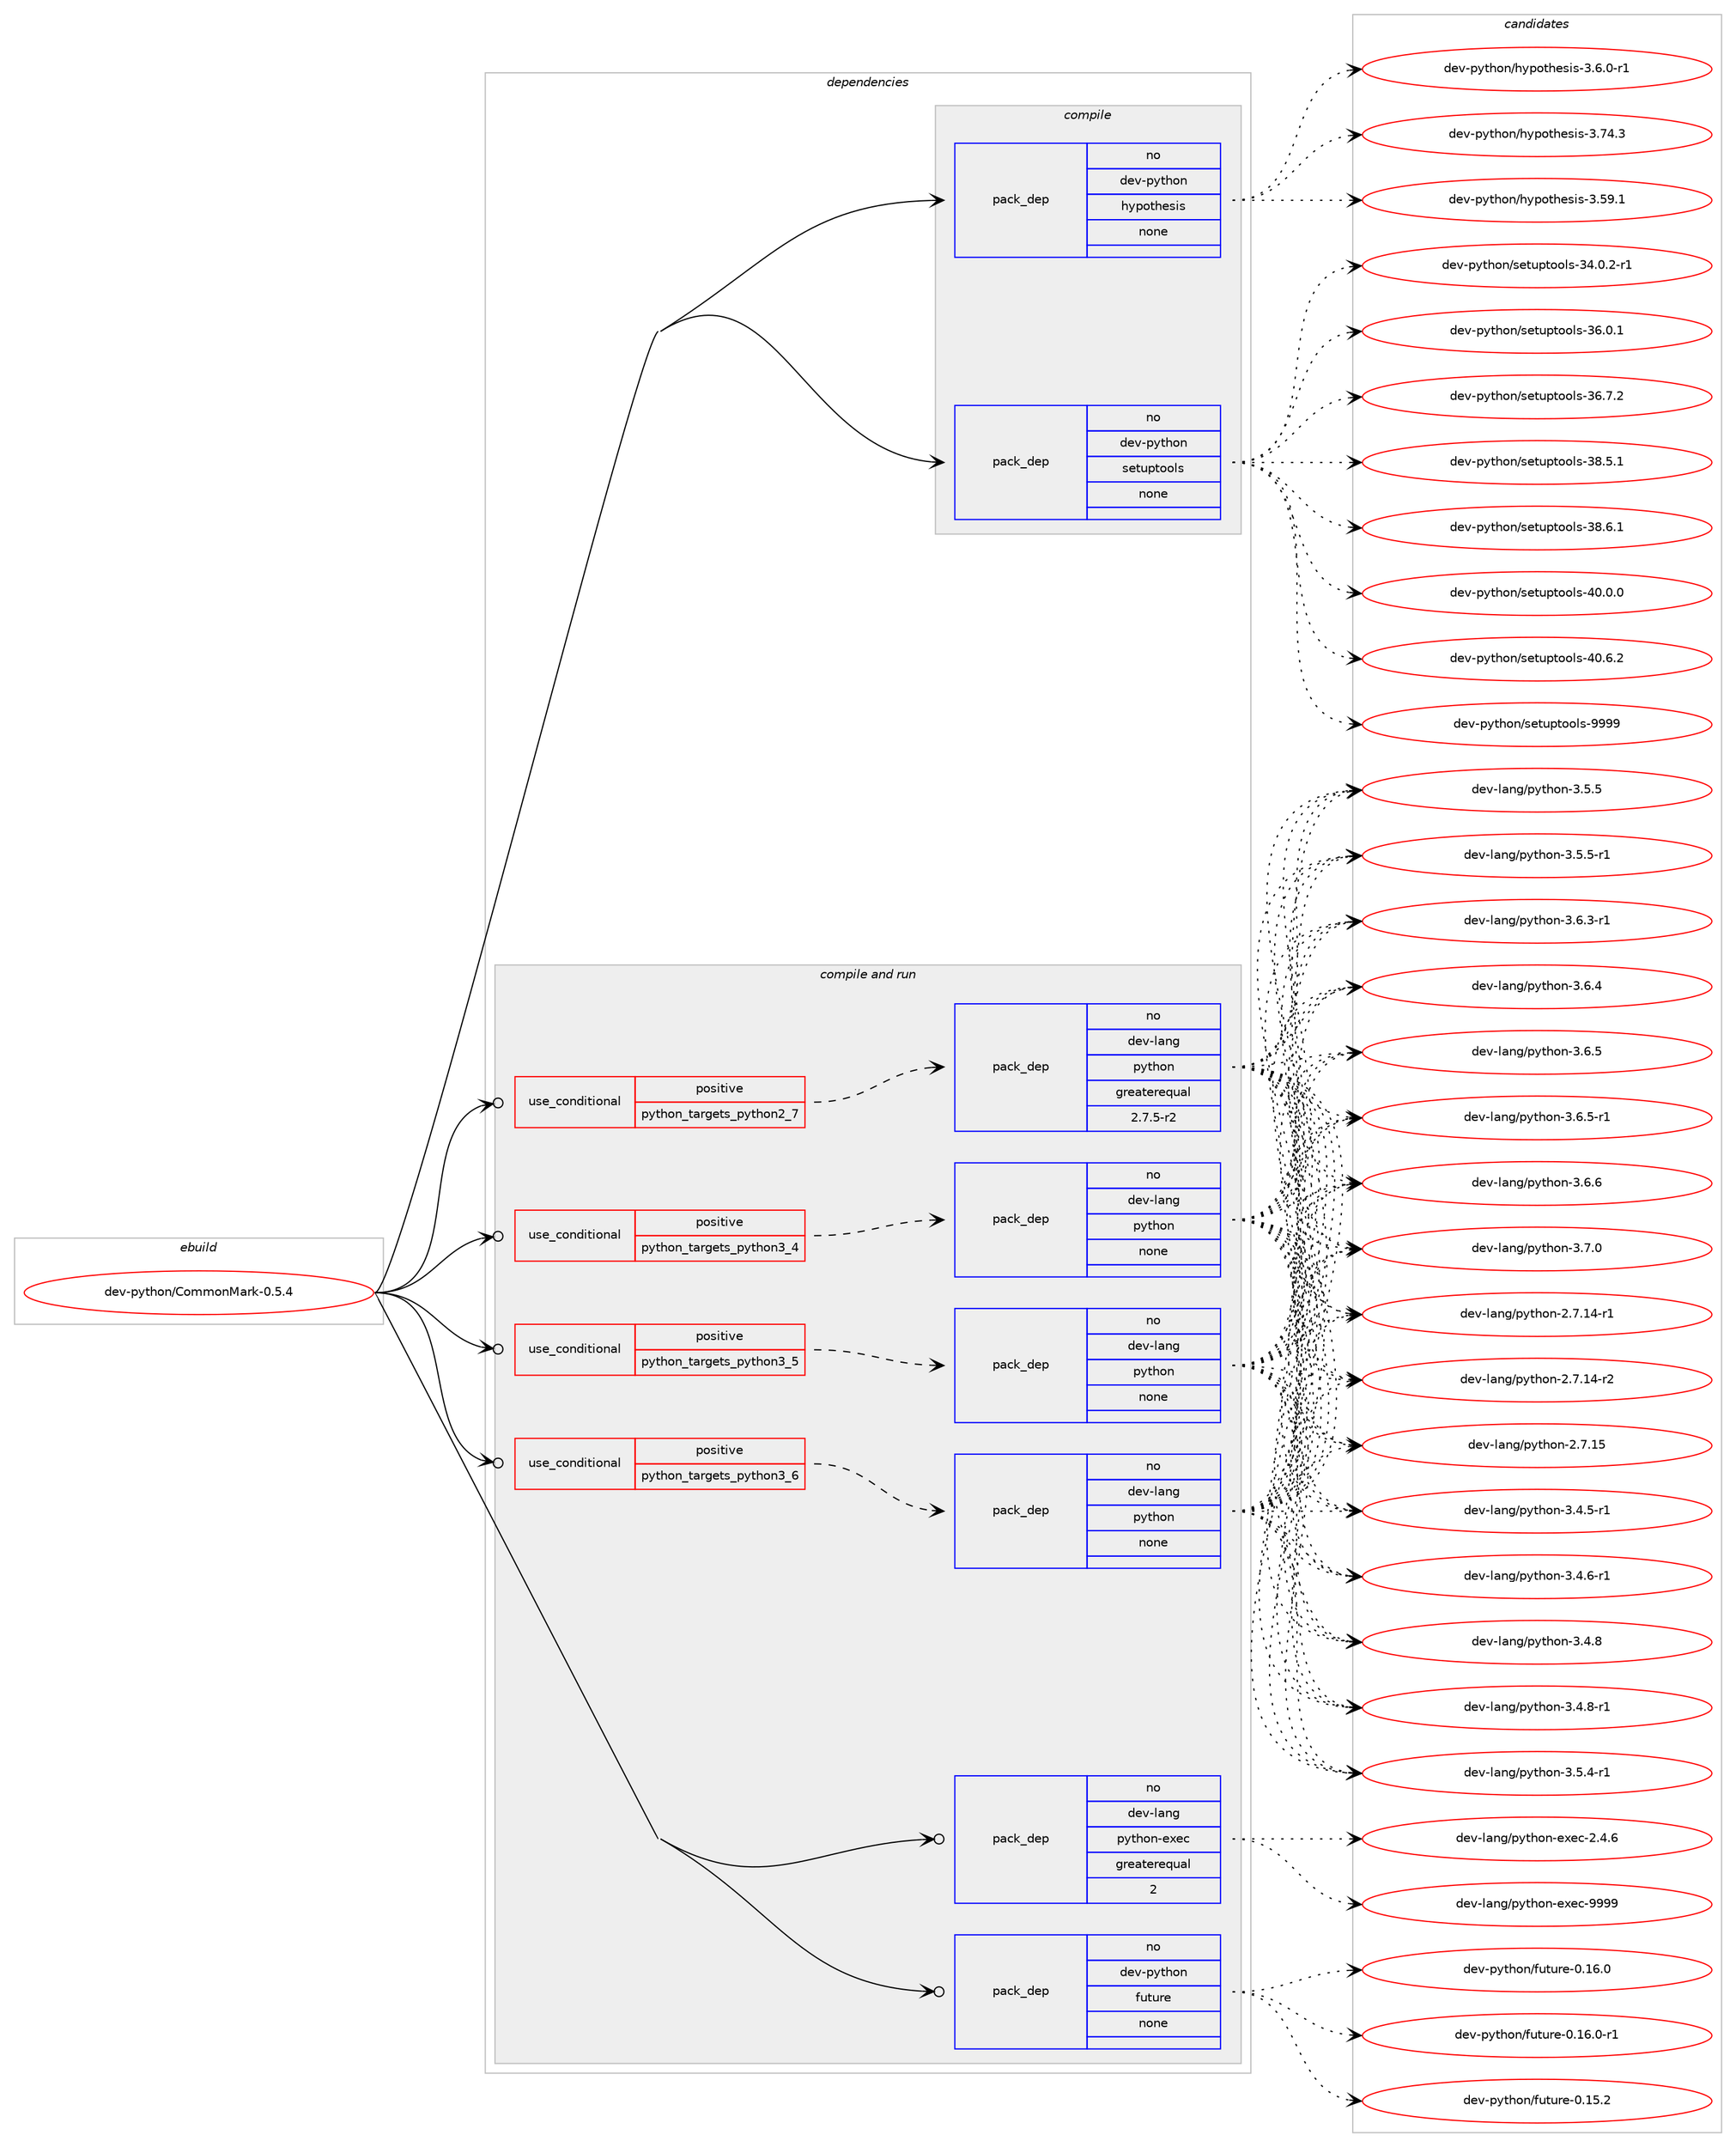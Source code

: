 digraph prolog {

# *************
# Graph options
# *************

newrank=true;
concentrate=true;
compound=true;
graph [rankdir=LR,fontname=Helvetica,fontsize=10,ranksep=1.5];#, ranksep=2.5, nodesep=0.2];
edge  [arrowhead=vee];
node  [fontname=Helvetica,fontsize=10];

# **********
# The ebuild
# **********

subgraph cluster_leftcol {
color=gray;
rank=same;
label=<<i>ebuild</i>>;
id [label="dev-python/CommonMark-0.5.4", color=red, width=4, href="../dev-python/CommonMark-0.5.4.svg"];
}

# ****************
# The dependencies
# ****************

subgraph cluster_midcol {
color=gray;
label=<<i>dependencies</i>>;
subgraph cluster_compile {
fillcolor="#eeeeee";
style=filled;
label=<<i>compile</i>>;
subgraph pack1 {
dependency1 [label=<<TABLE BORDER="0" CELLBORDER="1" CELLSPACING="0" CELLPADDING="4" WIDTH="220"><TR><TD ROWSPAN="6" CELLPADDING="30">pack_dep</TD></TR><TR><TD WIDTH="110">no</TD></TR><TR><TD>dev-python</TD></TR><TR><TD>hypothesis</TD></TR><TR><TD>none</TD></TR><TR><TD></TD></TR></TABLE>>, shape=none, color=blue];
}
id:e -> dependency1:w [weight=20,style="solid",arrowhead="vee"];
subgraph pack2 {
dependency2 [label=<<TABLE BORDER="0" CELLBORDER="1" CELLSPACING="0" CELLPADDING="4" WIDTH="220"><TR><TD ROWSPAN="6" CELLPADDING="30">pack_dep</TD></TR><TR><TD WIDTH="110">no</TD></TR><TR><TD>dev-python</TD></TR><TR><TD>setuptools</TD></TR><TR><TD>none</TD></TR><TR><TD></TD></TR></TABLE>>, shape=none, color=blue];
}
id:e -> dependency2:w [weight=20,style="solid",arrowhead="vee"];
}
subgraph cluster_compileandrun {
fillcolor="#eeeeee";
style=filled;
label=<<i>compile and run</i>>;
subgraph cond1 {
dependency3 [label=<<TABLE BORDER="0" CELLBORDER="1" CELLSPACING="0" CELLPADDING="4"><TR><TD ROWSPAN="3" CELLPADDING="10">use_conditional</TD></TR><TR><TD>positive</TD></TR><TR><TD>python_targets_python2_7</TD></TR></TABLE>>, shape=none, color=red];
subgraph pack3 {
dependency4 [label=<<TABLE BORDER="0" CELLBORDER="1" CELLSPACING="0" CELLPADDING="4" WIDTH="220"><TR><TD ROWSPAN="6" CELLPADDING="30">pack_dep</TD></TR><TR><TD WIDTH="110">no</TD></TR><TR><TD>dev-lang</TD></TR><TR><TD>python</TD></TR><TR><TD>greaterequal</TD></TR><TR><TD>2.7.5-r2</TD></TR></TABLE>>, shape=none, color=blue];
}
dependency3:e -> dependency4:w [weight=20,style="dashed",arrowhead="vee"];
}
id:e -> dependency3:w [weight=20,style="solid",arrowhead="odotvee"];
subgraph cond2 {
dependency5 [label=<<TABLE BORDER="0" CELLBORDER="1" CELLSPACING="0" CELLPADDING="4"><TR><TD ROWSPAN="3" CELLPADDING="10">use_conditional</TD></TR><TR><TD>positive</TD></TR><TR><TD>python_targets_python3_4</TD></TR></TABLE>>, shape=none, color=red];
subgraph pack4 {
dependency6 [label=<<TABLE BORDER="0" CELLBORDER="1" CELLSPACING="0" CELLPADDING="4" WIDTH="220"><TR><TD ROWSPAN="6" CELLPADDING="30">pack_dep</TD></TR><TR><TD WIDTH="110">no</TD></TR><TR><TD>dev-lang</TD></TR><TR><TD>python</TD></TR><TR><TD>none</TD></TR><TR><TD></TD></TR></TABLE>>, shape=none, color=blue];
}
dependency5:e -> dependency6:w [weight=20,style="dashed",arrowhead="vee"];
}
id:e -> dependency5:w [weight=20,style="solid",arrowhead="odotvee"];
subgraph cond3 {
dependency7 [label=<<TABLE BORDER="0" CELLBORDER="1" CELLSPACING="0" CELLPADDING="4"><TR><TD ROWSPAN="3" CELLPADDING="10">use_conditional</TD></TR><TR><TD>positive</TD></TR><TR><TD>python_targets_python3_5</TD></TR></TABLE>>, shape=none, color=red];
subgraph pack5 {
dependency8 [label=<<TABLE BORDER="0" CELLBORDER="1" CELLSPACING="0" CELLPADDING="4" WIDTH="220"><TR><TD ROWSPAN="6" CELLPADDING="30">pack_dep</TD></TR><TR><TD WIDTH="110">no</TD></TR><TR><TD>dev-lang</TD></TR><TR><TD>python</TD></TR><TR><TD>none</TD></TR><TR><TD></TD></TR></TABLE>>, shape=none, color=blue];
}
dependency7:e -> dependency8:w [weight=20,style="dashed",arrowhead="vee"];
}
id:e -> dependency7:w [weight=20,style="solid",arrowhead="odotvee"];
subgraph cond4 {
dependency9 [label=<<TABLE BORDER="0" CELLBORDER="1" CELLSPACING="0" CELLPADDING="4"><TR><TD ROWSPAN="3" CELLPADDING="10">use_conditional</TD></TR><TR><TD>positive</TD></TR><TR><TD>python_targets_python3_6</TD></TR></TABLE>>, shape=none, color=red];
subgraph pack6 {
dependency10 [label=<<TABLE BORDER="0" CELLBORDER="1" CELLSPACING="0" CELLPADDING="4" WIDTH="220"><TR><TD ROWSPAN="6" CELLPADDING="30">pack_dep</TD></TR><TR><TD WIDTH="110">no</TD></TR><TR><TD>dev-lang</TD></TR><TR><TD>python</TD></TR><TR><TD>none</TD></TR><TR><TD></TD></TR></TABLE>>, shape=none, color=blue];
}
dependency9:e -> dependency10:w [weight=20,style="dashed",arrowhead="vee"];
}
id:e -> dependency9:w [weight=20,style="solid",arrowhead="odotvee"];
subgraph pack7 {
dependency11 [label=<<TABLE BORDER="0" CELLBORDER="1" CELLSPACING="0" CELLPADDING="4" WIDTH="220"><TR><TD ROWSPAN="6" CELLPADDING="30">pack_dep</TD></TR><TR><TD WIDTH="110">no</TD></TR><TR><TD>dev-lang</TD></TR><TR><TD>python-exec</TD></TR><TR><TD>greaterequal</TD></TR><TR><TD>2</TD></TR></TABLE>>, shape=none, color=blue];
}
id:e -> dependency11:w [weight=20,style="solid",arrowhead="odotvee"];
subgraph pack8 {
dependency12 [label=<<TABLE BORDER="0" CELLBORDER="1" CELLSPACING="0" CELLPADDING="4" WIDTH="220"><TR><TD ROWSPAN="6" CELLPADDING="30">pack_dep</TD></TR><TR><TD WIDTH="110">no</TD></TR><TR><TD>dev-python</TD></TR><TR><TD>future</TD></TR><TR><TD>none</TD></TR><TR><TD></TD></TR></TABLE>>, shape=none, color=blue];
}
id:e -> dependency12:w [weight=20,style="solid",arrowhead="odotvee"];
}
subgraph cluster_run {
fillcolor="#eeeeee";
style=filled;
label=<<i>run</i>>;
}
}

# **************
# The candidates
# **************

subgraph cluster_choices {
rank=same;
color=gray;
label=<<i>candidates</i>>;

subgraph choice1 {
color=black;
nodesep=1;
choice100101118451121211161041111104710412111211111610410111510511545514653574649 [label="dev-python/hypothesis-3.59.1", color=red, width=4,href="../dev-python/hypothesis-3.59.1.svg"];
choice10010111845112121116104111110471041211121111161041011151051154551465446484511449 [label="dev-python/hypothesis-3.6.0-r1", color=red, width=4,href="../dev-python/hypothesis-3.6.0-r1.svg"];
choice100101118451121211161041111104710412111211111610410111510511545514655524651 [label="dev-python/hypothesis-3.74.3", color=red, width=4,href="../dev-python/hypothesis-3.74.3.svg"];
dependency1:e -> choice100101118451121211161041111104710412111211111610410111510511545514653574649:w [style=dotted,weight="100"];
dependency1:e -> choice10010111845112121116104111110471041211121111161041011151051154551465446484511449:w [style=dotted,weight="100"];
dependency1:e -> choice100101118451121211161041111104710412111211111610410111510511545514655524651:w [style=dotted,weight="100"];
}
subgraph choice2 {
color=black;
nodesep=1;
choice1001011184511212111610411111047115101116117112116111111108115455152464846504511449 [label="dev-python/setuptools-34.0.2-r1", color=red, width=4,href="../dev-python/setuptools-34.0.2-r1.svg"];
choice100101118451121211161041111104711510111611711211611111110811545515446484649 [label="dev-python/setuptools-36.0.1", color=red, width=4,href="../dev-python/setuptools-36.0.1.svg"];
choice100101118451121211161041111104711510111611711211611111110811545515446554650 [label="dev-python/setuptools-36.7.2", color=red, width=4,href="../dev-python/setuptools-36.7.2.svg"];
choice100101118451121211161041111104711510111611711211611111110811545515646534649 [label="dev-python/setuptools-38.5.1", color=red, width=4,href="../dev-python/setuptools-38.5.1.svg"];
choice100101118451121211161041111104711510111611711211611111110811545515646544649 [label="dev-python/setuptools-38.6.1", color=red, width=4,href="../dev-python/setuptools-38.6.1.svg"];
choice100101118451121211161041111104711510111611711211611111110811545524846484648 [label="dev-python/setuptools-40.0.0", color=red, width=4,href="../dev-python/setuptools-40.0.0.svg"];
choice100101118451121211161041111104711510111611711211611111110811545524846544650 [label="dev-python/setuptools-40.6.2", color=red, width=4,href="../dev-python/setuptools-40.6.2.svg"];
choice10010111845112121116104111110471151011161171121161111111081154557575757 [label="dev-python/setuptools-9999", color=red, width=4,href="../dev-python/setuptools-9999.svg"];
dependency2:e -> choice1001011184511212111610411111047115101116117112116111111108115455152464846504511449:w [style=dotted,weight="100"];
dependency2:e -> choice100101118451121211161041111104711510111611711211611111110811545515446484649:w [style=dotted,weight="100"];
dependency2:e -> choice100101118451121211161041111104711510111611711211611111110811545515446554650:w [style=dotted,weight="100"];
dependency2:e -> choice100101118451121211161041111104711510111611711211611111110811545515646534649:w [style=dotted,weight="100"];
dependency2:e -> choice100101118451121211161041111104711510111611711211611111110811545515646544649:w [style=dotted,weight="100"];
dependency2:e -> choice100101118451121211161041111104711510111611711211611111110811545524846484648:w [style=dotted,weight="100"];
dependency2:e -> choice100101118451121211161041111104711510111611711211611111110811545524846544650:w [style=dotted,weight="100"];
dependency2:e -> choice10010111845112121116104111110471151011161171121161111111081154557575757:w [style=dotted,weight="100"];
}
subgraph choice3 {
color=black;
nodesep=1;
choice100101118451089711010347112121116104111110455046554649524511449 [label="dev-lang/python-2.7.14-r1", color=red, width=4,href="../dev-lang/python-2.7.14-r1.svg"];
choice100101118451089711010347112121116104111110455046554649524511450 [label="dev-lang/python-2.7.14-r2", color=red, width=4,href="../dev-lang/python-2.7.14-r2.svg"];
choice10010111845108971101034711212111610411111045504655464953 [label="dev-lang/python-2.7.15", color=red, width=4,href="../dev-lang/python-2.7.15.svg"];
choice1001011184510897110103471121211161041111104551465246534511449 [label="dev-lang/python-3.4.5-r1", color=red, width=4,href="../dev-lang/python-3.4.5-r1.svg"];
choice1001011184510897110103471121211161041111104551465246544511449 [label="dev-lang/python-3.4.6-r1", color=red, width=4,href="../dev-lang/python-3.4.6-r1.svg"];
choice100101118451089711010347112121116104111110455146524656 [label="dev-lang/python-3.4.8", color=red, width=4,href="../dev-lang/python-3.4.8.svg"];
choice1001011184510897110103471121211161041111104551465246564511449 [label="dev-lang/python-3.4.8-r1", color=red, width=4,href="../dev-lang/python-3.4.8-r1.svg"];
choice1001011184510897110103471121211161041111104551465346524511449 [label="dev-lang/python-3.5.4-r1", color=red, width=4,href="../dev-lang/python-3.5.4-r1.svg"];
choice100101118451089711010347112121116104111110455146534653 [label="dev-lang/python-3.5.5", color=red, width=4,href="../dev-lang/python-3.5.5.svg"];
choice1001011184510897110103471121211161041111104551465346534511449 [label="dev-lang/python-3.5.5-r1", color=red, width=4,href="../dev-lang/python-3.5.5-r1.svg"];
choice1001011184510897110103471121211161041111104551465446514511449 [label="dev-lang/python-3.6.3-r1", color=red, width=4,href="../dev-lang/python-3.6.3-r1.svg"];
choice100101118451089711010347112121116104111110455146544652 [label="dev-lang/python-3.6.4", color=red, width=4,href="../dev-lang/python-3.6.4.svg"];
choice100101118451089711010347112121116104111110455146544653 [label="dev-lang/python-3.6.5", color=red, width=4,href="../dev-lang/python-3.6.5.svg"];
choice1001011184510897110103471121211161041111104551465446534511449 [label="dev-lang/python-3.6.5-r1", color=red, width=4,href="../dev-lang/python-3.6.5-r1.svg"];
choice100101118451089711010347112121116104111110455146544654 [label="dev-lang/python-3.6.6", color=red, width=4,href="../dev-lang/python-3.6.6.svg"];
choice100101118451089711010347112121116104111110455146554648 [label="dev-lang/python-3.7.0", color=red, width=4,href="../dev-lang/python-3.7.0.svg"];
dependency4:e -> choice100101118451089711010347112121116104111110455046554649524511449:w [style=dotted,weight="100"];
dependency4:e -> choice100101118451089711010347112121116104111110455046554649524511450:w [style=dotted,weight="100"];
dependency4:e -> choice10010111845108971101034711212111610411111045504655464953:w [style=dotted,weight="100"];
dependency4:e -> choice1001011184510897110103471121211161041111104551465246534511449:w [style=dotted,weight="100"];
dependency4:e -> choice1001011184510897110103471121211161041111104551465246544511449:w [style=dotted,weight="100"];
dependency4:e -> choice100101118451089711010347112121116104111110455146524656:w [style=dotted,weight="100"];
dependency4:e -> choice1001011184510897110103471121211161041111104551465246564511449:w [style=dotted,weight="100"];
dependency4:e -> choice1001011184510897110103471121211161041111104551465346524511449:w [style=dotted,weight="100"];
dependency4:e -> choice100101118451089711010347112121116104111110455146534653:w [style=dotted,weight="100"];
dependency4:e -> choice1001011184510897110103471121211161041111104551465346534511449:w [style=dotted,weight="100"];
dependency4:e -> choice1001011184510897110103471121211161041111104551465446514511449:w [style=dotted,weight="100"];
dependency4:e -> choice100101118451089711010347112121116104111110455146544652:w [style=dotted,weight="100"];
dependency4:e -> choice100101118451089711010347112121116104111110455146544653:w [style=dotted,weight="100"];
dependency4:e -> choice1001011184510897110103471121211161041111104551465446534511449:w [style=dotted,weight="100"];
dependency4:e -> choice100101118451089711010347112121116104111110455146544654:w [style=dotted,weight="100"];
dependency4:e -> choice100101118451089711010347112121116104111110455146554648:w [style=dotted,weight="100"];
}
subgraph choice4 {
color=black;
nodesep=1;
choice100101118451089711010347112121116104111110455046554649524511449 [label="dev-lang/python-2.7.14-r1", color=red, width=4,href="../dev-lang/python-2.7.14-r1.svg"];
choice100101118451089711010347112121116104111110455046554649524511450 [label="dev-lang/python-2.7.14-r2", color=red, width=4,href="../dev-lang/python-2.7.14-r2.svg"];
choice10010111845108971101034711212111610411111045504655464953 [label="dev-lang/python-2.7.15", color=red, width=4,href="../dev-lang/python-2.7.15.svg"];
choice1001011184510897110103471121211161041111104551465246534511449 [label="dev-lang/python-3.4.5-r1", color=red, width=4,href="../dev-lang/python-3.4.5-r1.svg"];
choice1001011184510897110103471121211161041111104551465246544511449 [label="dev-lang/python-3.4.6-r1", color=red, width=4,href="../dev-lang/python-3.4.6-r1.svg"];
choice100101118451089711010347112121116104111110455146524656 [label="dev-lang/python-3.4.8", color=red, width=4,href="../dev-lang/python-3.4.8.svg"];
choice1001011184510897110103471121211161041111104551465246564511449 [label="dev-lang/python-3.4.8-r1", color=red, width=4,href="../dev-lang/python-3.4.8-r1.svg"];
choice1001011184510897110103471121211161041111104551465346524511449 [label="dev-lang/python-3.5.4-r1", color=red, width=4,href="../dev-lang/python-3.5.4-r1.svg"];
choice100101118451089711010347112121116104111110455146534653 [label="dev-lang/python-3.5.5", color=red, width=4,href="../dev-lang/python-3.5.5.svg"];
choice1001011184510897110103471121211161041111104551465346534511449 [label="dev-lang/python-3.5.5-r1", color=red, width=4,href="../dev-lang/python-3.5.5-r1.svg"];
choice1001011184510897110103471121211161041111104551465446514511449 [label="dev-lang/python-3.6.3-r1", color=red, width=4,href="../dev-lang/python-3.6.3-r1.svg"];
choice100101118451089711010347112121116104111110455146544652 [label="dev-lang/python-3.6.4", color=red, width=4,href="../dev-lang/python-3.6.4.svg"];
choice100101118451089711010347112121116104111110455146544653 [label="dev-lang/python-3.6.5", color=red, width=4,href="../dev-lang/python-3.6.5.svg"];
choice1001011184510897110103471121211161041111104551465446534511449 [label="dev-lang/python-3.6.5-r1", color=red, width=4,href="../dev-lang/python-3.6.5-r1.svg"];
choice100101118451089711010347112121116104111110455146544654 [label="dev-lang/python-3.6.6", color=red, width=4,href="../dev-lang/python-3.6.6.svg"];
choice100101118451089711010347112121116104111110455146554648 [label="dev-lang/python-3.7.0", color=red, width=4,href="../dev-lang/python-3.7.0.svg"];
dependency6:e -> choice100101118451089711010347112121116104111110455046554649524511449:w [style=dotted,weight="100"];
dependency6:e -> choice100101118451089711010347112121116104111110455046554649524511450:w [style=dotted,weight="100"];
dependency6:e -> choice10010111845108971101034711212111610411111045504655464953:w [style=dotted,weight="100"];
dependency6:e -> choice1001011184510897110103471121211161041111104551465246534511449:w [style=dotted,weight="100"];
dependency6:e -> choice1001011184510897110103471121211161041111104551465246544511449:w [style=dotted,weight="100"];
dependency6:e -> choice100101118451089711010347112121116104111110455146524656:w [style=dotted,weight="100"];
dependency6:e -> choice1001011184510897110103471121211161041111104551465246564511449:w [style=dotted,weight="100"];
dependency6:e -> choice1001011184510897110103471121211161041111104551465346524511449:w [style=dotted,weight="100"];
dependency6:e -> choice100101118451089711010347112121116104111110455146534653:w [style=dotted,weight="100"];
dependency6:e -> choice1001011184510897110103471121211161041111104551465346534511449:w [style=dotted,weight="100"];
dependency6:e -> choice1001011184510897110103471121211161041111104551465446514511449:w [style=dotted,weight="100"];
dependency6:e -> choice100101118451089711010347112121116104111110455146544652:w [style=dotted,weight="100"];
dependency6:e -> choice100101118451089711010347112121116104111110455146544653:w [style=dotted,weight="100"];
dependency6:e -> choice1001011184510897110103471121211161041111104551465446534511449:w [style=dotted,weight="100"];
dependency6:e -> choice100101118451089711010347112121116104111110455146544654:w [style=dotted,weight="100"];
dependency6:e -> choice100101118451089711010347112121116104111110455146554648:w [style=dotted,weight="100"];
}
subgraph choice5 {
color=black;
nodesep=1;
choice100101118451089711010347112121116104111110455046554649524511449 [label="dev-lang/python-2.7.14-r1", color=red, width=4,href="../dev-lang/python-2.7.14-r1.svg"];
choice100101118451089711010347112121116104111110455046554649524511450 [label="dev-lang/python-2.7.14-r2", color=red, width=4,href="../dev-lang/python-2.7.14-r2.svg"];
choice10010111845108971101034711212111610411111045504655464953 [label="dev-lang/python-2.7.15", color=red, width=4,href="../dev-lang/python-2.7.15.svg"];
choice1001011184510897110103471121211161041111104551465246534511449 [label="dev-lang/python-3.4.5-r1", color=red, width=4,href="../dev-lang/python-3.4.5-r1.svg"];
choice1001011184510897110103471121211161041111104551465246544511449 [label="dev-lang/python-3.4.6-r1", color=red, width=4,href="../dev-lang/python-3.4.6-r1.svg"];
choice100101118451089711010347112121116104111110455146524656 [label="dev-lang/python-3.4.8", color=red, width=4,href="../dev-lang/python-3.4.8.svg"];
choice1001011184510897110103471121211161041111104551465246564511449 [label="dev-lang/python-3.4.8-r1", color=red, width=4,href="../dev-lang/python-3.4.8-r1.svg"];
choice1001011184510897110103471121211161041111104551465346524511449 [label="dev-lang/python-3.5.4-r1", color=red, width=4,href="../dev-lang/python-3.5.4-r1.svg"];
choice100101118451089711010347112121116104111110455146534653 [label="dev-lang/python-3.5.5", color=red, width=4,href="../dev-lang/python-3.5.5.svg"];
choice1001011184510897110103471121211161041111104551465346534511449 [label="dev-lang/python-3.5.5-r1", color=red, width=4,href="../dev-lang/python-3.5.5-r1.svg"];
choice1001011184510897110103471121211161041111104551465446514511449 [label="dev-lang/python-3.6.3-r1", color=red, width=4,href="../dev-lang/python-3.6.3-r1.svg"];
choice100101118451089711010347112121116104111110455146544652 [label="dev-lang/python-3.6.4", color=red, width=4,href="../dev-lang/python-3.6.4.svg"];
choice100101118451089711010347112121116104111110455146544653 [label="dev-lang/python-3.6.5", color=red, width=4,href="../dev-lang/python-3.6.5.svg"];
choice1001011184510897110103471121211161041111104551465446534511449 [label="dev-lang/python-3.6.5-r1", color=red, width=4,href="../dev-lang/python-3.6.5-r1.svg"];
choice100101118451089711010347112121116104111110455146544654 [label="dev-lang/python-3.6.6", color=red, width=4,href="../dev-lang/python-3.6.6.svg"];
choice100101118451089711010347112121116104111110455146554648 [label="dev-lang/python-3.7.0", color=red, width=4,href="../dev-lang/python-3.7.0.svg"];
dependency8:e -> choice100101118451089711010347112121116104111110455046554649524511449:w [style=dotted,weight="100"];
dependency8:e -> choice100101118451089711010347112121116104111110455046554649524511450:w [style=dotted,weight="100"];
dependency8:e -> choice10010111845108971101034711212111610411111045504655464953:w [style=dotted,weight="100"];
dependency8:e -> choice1001011184510897110103471121211161041111104551465246534511449:w [style=dotted,weight="100"];
dependency8:e -> choice1001011184510897110103471121211161041111104551465246544511449:w [style=dotted,weight="100"];
dependency8:e -> choice100101118451089711010347112121116104111110455146524656:w [style=dotted,weight="100"];
dependency8:e -> choice1001011184510897110103471121211161041111104551465246564511449:w [style=dotted,weight="100"];
dependency8:e -> choice1001011184510897110103471121211161041111104551465346524511449:w [style=dotted,weight="100"];
dependency8:e -> choice100101118451089711010347112121116104111110455146534653:w [style=dotted,weight="100"];
dependency8:e -> choice1001011184510897110103471121211161041111104551465346534511449:w [style=dotted,weight="100"];
dependency8:e -> choice1001011184510897110103471121211161041111104551465446514511449:w [style=dotted,weight="100"];
dependency8:e -> choice100101118451089711010347112121116104111110455146544652:w [style=dotted,weight="100"];
dependency8:e -> choice100101118451089711010347112121116104111110455146544653:w [style=dotted,weight="100"];
dependency8:e -> choice1001011184510897110103471121211161041111104551465446534511449:w [style=dotted,weight="100"];
dependency8:e -> choice100101118451089711010347112121116104111110455146544654:w [style=dotted,weight="100"];
dependency8:e -> choice100101118451089711010347112121116104111110455146554648:w [style=dotted,weight="100"];
}
subgraph choice6 {
color=black;
nodesep=1;
choice100101118451089711010347112121116104111110455046554649524511449 [label="dev-lang/python-2.7.14-r1", color=red, width=4,href="../dev-lang/python-2.7.14-r1.svg"];
choice100101118451089711010347112121116104111110455046554649524511450 [label="dev-lang/python-2.7.14-r2", color=red, width=4,href="../dev-lang/python-2.7.14-r2.svg"];
choice10010111845108971101034711212111610411111045504655464953 [label="dev-lang/python-2.7.15", color=red, width=4,href="../dev-lang/python-2.7.15.svg"];
choice1001011184510897110103471121211161041111104551465246534511449 [label="dev-lang/python-3.4.5-r1", color=red, width=4,href="../dev-lang/python-3.4.5-r1.svg"];
choice1001011184510897110103471121211161041111104551465246544511449 [label="dev-lang/python-3.4.6-r1", color=red, width=4,href="../dev-lang/python-3.4.6-r1.svg"];
choice100101118451089711010347112121116104111110455146524656 [label="dev-lang/python-3.4.8", color=red, width=4,href="../dev-lang/python-3.4.8.svg"];
choice1001011184510897110103471121211161041111104551465246564511449 [label="dev-lang/python-3.4.8-r1", color=red, width=4,href="../dev-lang/python-3.4.8-r1.svg"];
choice1001011184510897110103471121211161041111104551465346524511449 [label="dev-lang/python-3.5.4-r1", color=red, width=4,href="../dev-lang/python-3.5.4-r1.svg"];
choice100101118451089711010347112121116104111110455146534653 [label="dev-lang/python-3.5.5", color=red, width=4,href="../dev-lang/python-3.5.5.svg"];
choice1001011184510897110103471121211161041111104551465346534511449 [label="dev-lang/python-3.5.5-r1", color=red, width=4,href="../dev-lang/python-3.5.5-r1.svg"];
choice1001011184510897110103471121211161041111104551465446514511449 [label="dev-lang/python-3.6.3-r1", color=red, width=4,href="../dev-lang/python-3.6.3-r1.svg"];
choice100101118451089711010347112121116104111110455146544652 [label="dev-lang/python-3.6.4", color=red, width=4,href="../dev-lang/python-3.6.4.svg"];
choice100101118451089711010347112121116104111110455146544653 [label="dev-lang/python-3.6.5", color=red, width=4,href="../dev-lang/python-3.6.5.svg"];
choice1001011184510897110103471121211161041111104551465446534511449 [label="dev-lang/python-3.6.5-r1", color=red, width=4,href="../dev-lang/python-3.6.5-r1.svg"];
choice100101118451089711010347112121116104111110455146544654 [label="dev-lang/python-3.6.6", color=red, width=4,href="../dev-lang/python-3.6.6.svg"];
choice100101118451089711010347112121116104111110455146554648 [label="dev-lang/python-3.7.0", color=red, width=4,href="../dev-lang/python-3.7.0.svg"];
dependency10:e -> choice100101118451089711010347112121116104111110455046554649524511449:w [style=dotted,weight="100"];
dependency10:e -> choice100101118451089711010347112121116104111110455046554649524511450:w [style=dotted,weight="100"];
dependency10:e -> choice10010111845108971101034711212111610411111045504655464953:w [style=dotted,weight="100"];
dependency10:e -> choice1001011184510897110103471121211161041111104551465246534511449:w [style=dotted,weight="100"];
dependency10:e -> choice1001011184510897110103471121211161041111104551465246544511449:w [style=dotted,weight="100"];
dependency10:e -> choice100101118451089711010347112121116104111110455146524656:w [style=dotted,weight="100"];
dependency10:e -> choice1001011184510897110103471121211161041111104551465246564511449:w [style=dotted,weight="100"];
dependency10:e -> choice1001011184510897110103471121211161041111104551465346524511449:w [style=dotted,weight="100"];
dependency10:e -> choice100101118451089711010347112121116104111110455146534653:w [style=dotted,weight="100"];
dependency10:e -> choice1001011184510897110103471121211161041111104551465346534511449:w [style=dotted,weight="100"];
dependency10:e -> choice1001011184510897110103471121211161041111104551465446514511449:w [style=dotted,weight="100"];
dependency10:e -> choice100101118451089711010347112121116104111110455146544652:w [style=dotted,weight="100"];
dependency10:e -> choice100101118451089711010347112121116104111110455146544653:w [style=dotted,weight="100"];
dependency10:e -> choice1001011184510897110103471121211161041111104551465446534511449:w [style=dotted,weight="100"];
dependency10:e -> choice100101118451089711010347112121116104111110455146544654:w [style=dotted,weight="100"];
dependency10:e -> choice100101118451089711010347112121116104111110455146554648:w [style=dotted,weight="100"];
}
subgraph choice7 {
color=black;
nodesep=1;
choice1001011184510897110103471121211161041111104510112010199455046524654 [label="dev-lang/python-exec-2.4.6", color=red, width=4,href="../dev-lang/python-exec-2.4.6.svg"];
choice10010111845108971101034711212111610411111045101120101994557575757 [label="dev-lang/python-exec-9999", color=red, width=4,href="../dev-lang/python-exec-9999.svg"];
dependency11:e -> choice1001011184510897110103471121211161041111104510112010199455046524654:w [style=dotted,weight="100"];
dependency11:e -> choice10010111845108971101034711212111610411111045101120101994557575757:w [style=dotted,weight="100"];
}
subgraph choice8 {
color=black;
nodesep=1;
choice100101118451121211161041111104710211711611711410145484649534650 [label="dev-python/future-0.15.2", color=red, width=4,href="../dev-python/future-0.15.2.svg"];
choice100101118451121211161041111104710211711611711410145484649544648 [label="dev-python/future-0.16.0", color=red, width=4,href="../dev-python/future-0.16.0.svg"];
choice1001011184511212111610411111047102117116117114101454846495446484511449 [label="dev-python/future-0.16.0-r1", color=red, width=4,href="../dev-python/future-0.16.0-r1.svg"];
dependency12:e -> choice100101118451121211161041111104710211711611711410145484649534650:w [style=dotted,weight="100"];
dependency12:e -> choice100101118451121211161041111104710211711611711410145484649544648:w [style=dotted,weight="100"];
dependency12:e -> choice1001011184511212111610411111047102117116117114101454846495446484511449:w [style=dotted,weight="100"];
}
}

}

